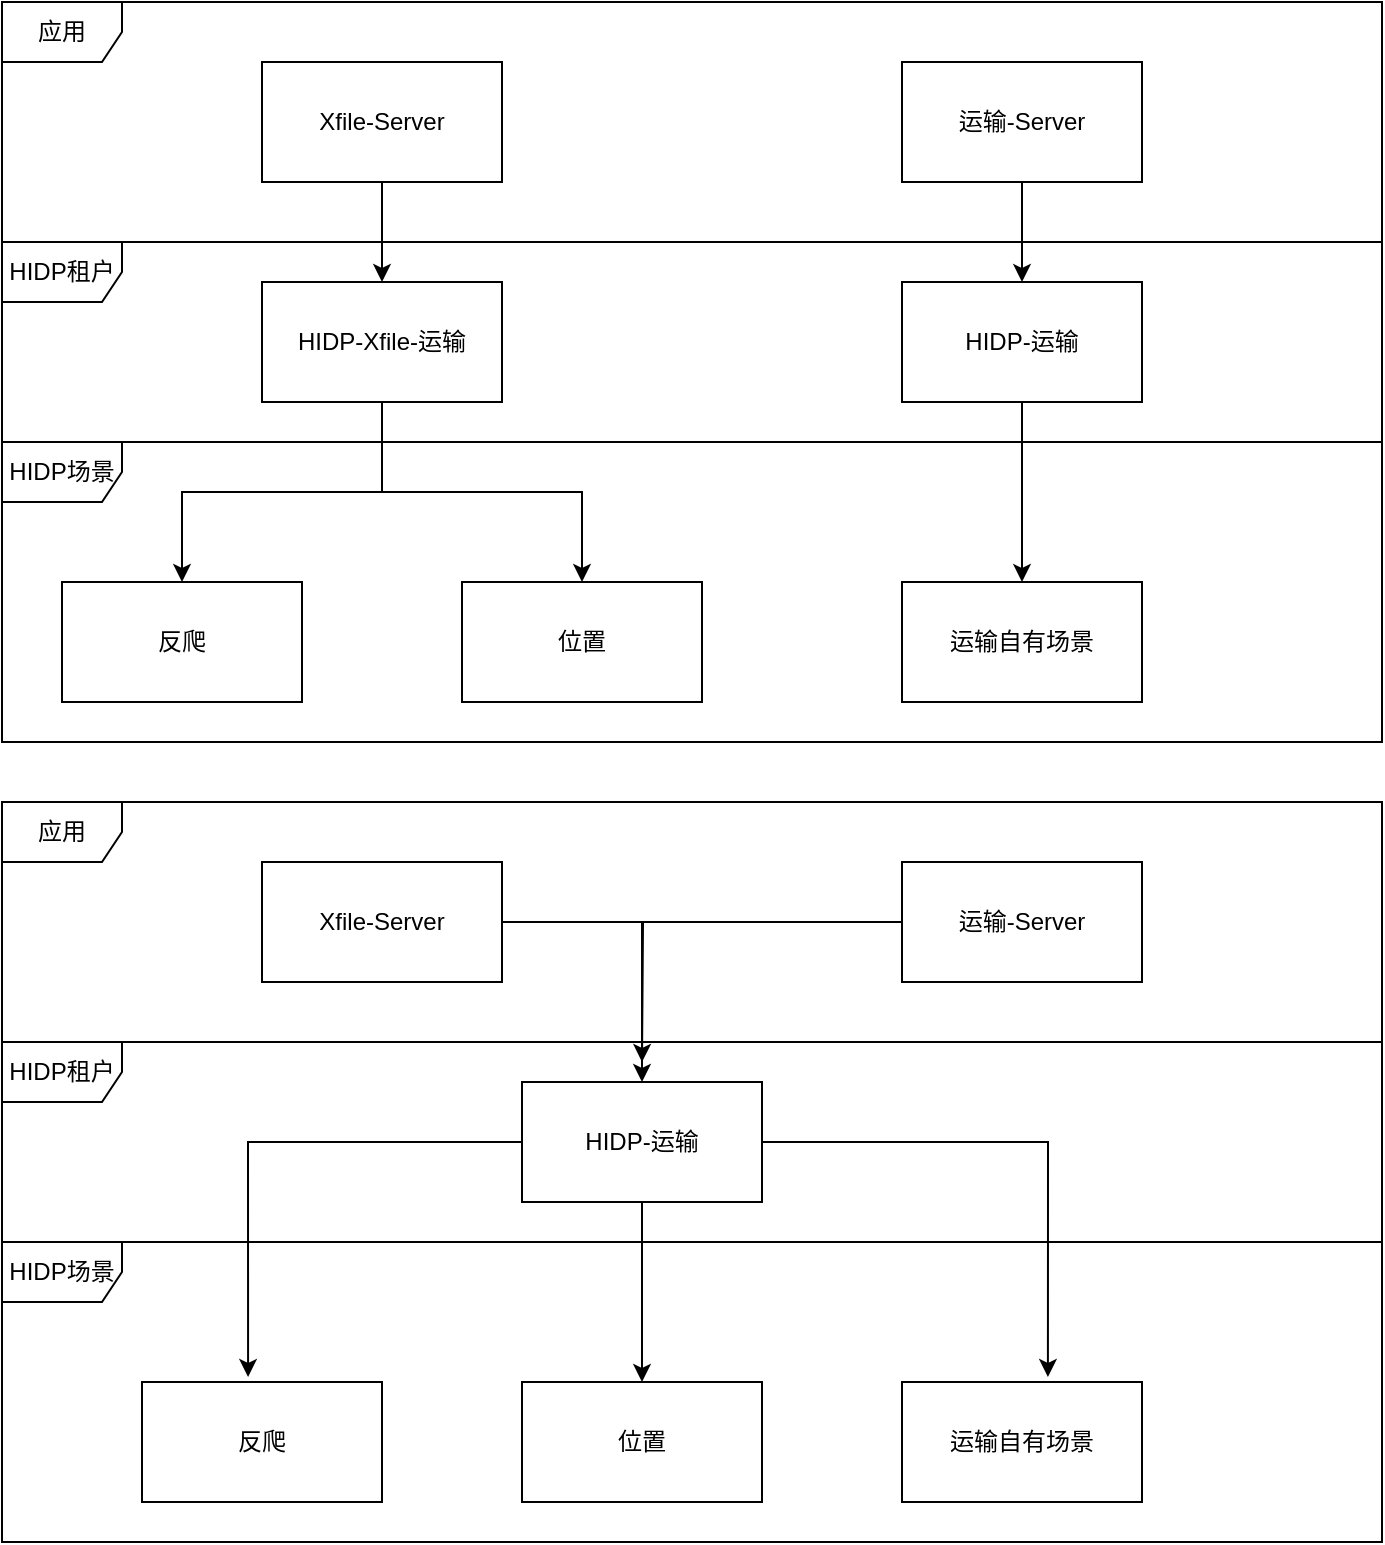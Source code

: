<mxfile version="16.0.3" type="github">
  <diagram id="BBOqHP7dflv5ivErCnwH" name="Page-1">
    <mxGraphModel dx="1422" dy="762" grid="1" gridSize="10" guides="1" tooltips="1" connect="1" arrows="1" fold="1" page="1" pageScale="1" pageWidth="850" pageHeight="1100" math="0" shadow="0">
      <root>
        <mxCell id="0" />
        <mxCell id="1" parent="0" />
        <mxCell id="QHepV67mNHW0xdAY22cd-10" style="edgeStyle=orthogonalEdgeStyle;rounded=0;orthogonalLoop=1;jettySize=auto;html=1;entryX=0.5;entryY=0;entryDx=0;entryDy=0;" edge="1" parent="1" source="QHepV67mNHW0xdAY22cd-1" target="QHepV67mNHW0xdAY22cd-3">
          <mxGeometry relative="1" as="geometry" />
        </mxCell>
        <mxCell id="QHepV67mNHW0xdAY22cd-1" value="Xfile-Server" style="rounded=0;whiteSpace=wrap;html=1;" vertex="1" parent="1">
          <mxGeometry x="210" y="70" width="120" height="60" as="geometry" />
        </mxCell>
        <mxCell id="QHepV67mNHW0xdAY22cd-11" style="edgeStyle=orthogonalEdgeStyle;rounded=0;orthogonalLoop=1;jettySize=auto;html=1;" edge="1" parent="1" source="QHepV67mNHW0xdAY22cd-2" target="QHepV67mNHW0xdAY22cd-4">
          <mxGeometry relative="1" as="geometry" />
        </mxCell>
        <mxCell id="QHepV67mNHW0xdAY22cd-2" value="运输-Server" style="rounded=0;whiteSpace=wrap;html=1;" vertex="1" parent="1">
          <mxGeometry x="530" y="70" width="120" height="60" as="geometry" />
        </mxCell>
        <mxCell id="QHepV67mNHW0xdAY22cd-8" style="edgeStyle=orthogonalEdgeStyle;rounded=0;orthogonalLoop=1;jettySize=auto;html=1;entryX=0.5;entryY=0;entryDx=0;entryDy=0;" edge="1" parent="1" source="QHepV67mNHW0xdAY22cd-3" target="QHepV67mNHW0xdAY22cd-5">
          <mxGeometry relative="1" as="geometry" />
        </mxCell>
        <mxCell id="QHepV67mNHW0xdAY22cd-9" style="edgeStyle=orthogonalEdgeStyle;rounded=0;orthogonalLoop=1;jettySize=auto;html=1;" edge="1" parent="1" source="QHepV67mNHW0xdAY22cd-3" target="QHepV67mNHW0xdAY22cd-6">
          <mxGeometry relative="1" as="geometry" />
        </mxCell>
        <mxCell id="QHepV67mNHW0xdAY22cd-3" value="HIDP-Xfile-运输" style="rounded=0;whiteSpace=wrap;html=1;" vertex="1" parent="1">
          <mxGeometry x="210" y="180" width="120" height="60" as="geometry" />
        </mxCell>
        <mxCell id="QHepV67mNHW0xdAY22cd-12" style="edgeStyle=orthogonalEdgeStyle;rounded=0;orthogonalLoop=1;jettySize=auto;html=1;entryX=0.5;entryY=0;entryDx=0;entryDy=0;" edge="1" parent="1" source="QHepV67mNHW0xdAY22cd-4" target="QHepV67mNHW0xdAY22cd-7">
          <mxGeometry relative="1" as="geometry" />
        </mxCell>
        <mxCell id="QHepV67mNHW0xdAY22cd-4" value="HIDP-运输" style="rounded=0;whiteSpace=wrap;html=1;" vertex="1" parent="1">
          <mxGeometry x="530" y="180" width="120" height="60" as="geometry" />
        </mxCell>
        <mxCell id="QHepV67mNHW0xdAY22cd-5" value="反爬" style="rounded=0;whiteSpace=wrap;html=1;" vertex="1" parent="1">
          <mxGeometry x="110" y="330" width="120" height="60" as="geometry" />
        </mxCell>
        <mxCell id="QHepV67mNHW0xdAY22cd-6" value="位置" style="rounded=0;whiteSpace=wrap;html=1;" vertex="1" parent="1">
          <mxGeometry x="310" y="330" width="120" height="60" as="geometry" />
        </mxCell>
        <mxCell id="QHepV67mNHW0xdAY22cd-7" value="运输自有场景" style="rounded=0;whiteSpace=wrap;html=1;" vertex="1" parent="1">
          <mxGeometry x="530" y="330" width="120" height="60" as="geometry" />
        </mxCell>
        <mxCell id="QHepV67mNHW0xdAY22cd-13" value="HIDP租户" style="shape=umlFrame;whiteSpace=wrap;html=1;" vertex="1" parent="1">
          <mxGeometry x="80" y="160" width="690" height="100" as="geometry" />
        </mxCell>
        <mxCell id="QHepV67mNHW0xdAY22cd-14" value="HIDP场景" style="shape=umlFrame;whiteSpace=wrap;html=1;" vertex="1" parent="1">
          <mxGeometry x="80" y="260" width="690" height="150" as="geometry" />
        </mxCell>
        <mxCell id="QHepV67mNHW0xdAY22cd-15" value="应用" style="shape=umlFrame;whiteSpace=wrap;html=1;" vertex="1" parent="1">
          <mxGeometry x="80" y="40" width="690" height="120" as="geometry" />
        </mxCell>
        <mxCell id="QHepV67mNHW0xdAY22cd-31" style="edgeStyle=orthogonalEdgeStyle;rounded=0;orthogonalLoop=1;jettySize=auto;html=1;entryX=0.5;entryY=0;entryDx=0;entryDy=0;" edge="1" parent="1" source="QHepV67mNHW0xdAY22cd-17" target="QHepV67mNHW0xdAY22cd-22">
          <mxGeometry relative="1" as="geometry" />
        </mxCell>
        <mxCell id="QHepV67mNHW0xdAY22cd-17" value="Xfile-Server" style="rounded=0;whiteSpace=wrap;html=1;" vertex="1" parent="1">
          <mxGeometry x="210" y="470" width="120" height="60" as="geometry" />
        </mxCell>
        <mxCell id="QHepV67mNHW0xdAY22cd-32" style="edgeStyle=orthogonalEdgeStyle;rounded=0;orthogonalLoop=1;jettySize=auto;html=1;" edge="1" parent="1" source="QHepV67mNHW0xdAY22cd-19">
          <mxGeometry relative="1" as="geometry">
            <mxPoint x="400" y="570" as="targetPoint" />
          </mxGeometry>
        </mxCell>
        <mxCell id="QHepV67mNHW0xdAY22cd-19" value="运输-Server" style="rounded=0;whiteSpace=wrap;html=1;" vertex="1" parent="1">
          <mxGeometry x="530" y="470" width="120" height="60" as="geometry" />
        </mxCell>
        <mxCell id="QHepV67mNHW0xdAY22cd-33" style="edgeStyle=orthogonalEdgeStyle;rounded=0;orthogonalLoop=1;jettySize=auto;html=1;entryX=0.442;entryY=-0.042;entryDx=0;entryDy=0;entryPerimeter=0;" edge="1" parent="1" source="QHepV67mNHW0xdAY22cd-22" target="QHepV67mNHW0xdAY22cd-25">
          <mxGeometry relative="1" as="geometry" />
        </mxCell>
        <mxCell id="QHepV67mNHW0xdAY22cd-34" style="edgeStyle=orthogonalEdgeStyle;rounded=0;orthogonalLoop=1;jettySize=auto;html=1;entryX=0.5;entryY=0;entryDx=0;entryDy=0;" edge="1" parent="1" source="QHepV67mNHW0xdAY22cd-22" target="QHepV67mNHW0xdAY22cd-26">
          <mxGeometry relative="1" as="geometry" />
        </mxCell>
        <mxCell id="QHepV67mNHW0xdAY22cd-35" style="edgeStyle=orthogonalEdgeStyle;rounded=0;orthogonalLoop=1;jettySize=auto;html=1;entryX=0.608;entryY=-0.042;entryDx=0;entryDy=0;entryPerimeter=0;" edge="1" parent="1" source="QHepV67mNHW0xdAY22cd-22" target="QHepV67mNHW0xdAY22cd-27">
          <mxGeometry relative="1" as="geometry" />
        </mxCell>
        <mxCell id="QHepV67mNHW0xdAY22cd-22" value="HIDP-运输" style="rounded=0;whiteSpace=wrap;html=1;" vertex="1" parent="1">
          <mxGeometry x="340" y="580" width="120" height="60" as="geometry" />
        </mxCell>
        <mxCell id="QHepV67mNHW0xdAY22cd-25" value="反爬" style="rounded=0;whiteSpace=wrap;html=1;" vertex="1" parent="1">
          <mxGeometry x="150" y="730" width="120" height="60" as="geometry" />
        </mxCell>
        <mxCell id="QHepV67mNHW0xdAY22cd-26" value="位置" style="rounded=0;whiteSpace=wrap;html=1;" vertex="1" parent="1">
          <mxGeometry x="340" y="730" width="120" height="60" as="geometry" />
        </mxCell>
        <mxCell id="QHepV67mNHW0xdAY22cd-27" value="运输自有场景" style="rounded=0;whiteSpace=wrap;html=1;" vertex="1" parent="1">
          <mxGeometry x="530" y="730" width="120" height="60" as="geometry" />
        </mxCell>
        <mxCell id="QHepV67mNHW0xdAY22cd-28" value="HIDP租户" style="shape=umlFrame;whiteSpace=wrap;html=1;" vertex="1" parent="1">
          <mxGeometry x="80" y="560" width="690" height="100" as="geometry" />
        </mxCell>
        <mxCell id="QHepV67mNHW0xdAY22cd-29" value="HIDP场景" style="shape=umlFrame;whiteSpace=wrap;html=1;" vertex="1" parent="1">
          <mxGeometry x="80" y="660" width="690" height="150" as="geometry" />
        </mxCell>
        <mxCell id="QHepV67mNHW0xdAY22cd-30" value="应用" style="shape=umlFrame;whiteSpace=wrap;html=1;" vertex="1" parent="1">
          <mxGeometry x="80" y="440" width="690" height="120" as="geometry" />
        </mxCell>
      </root>
    </mxGraphModel>
  </diagram>
</mxfile>
